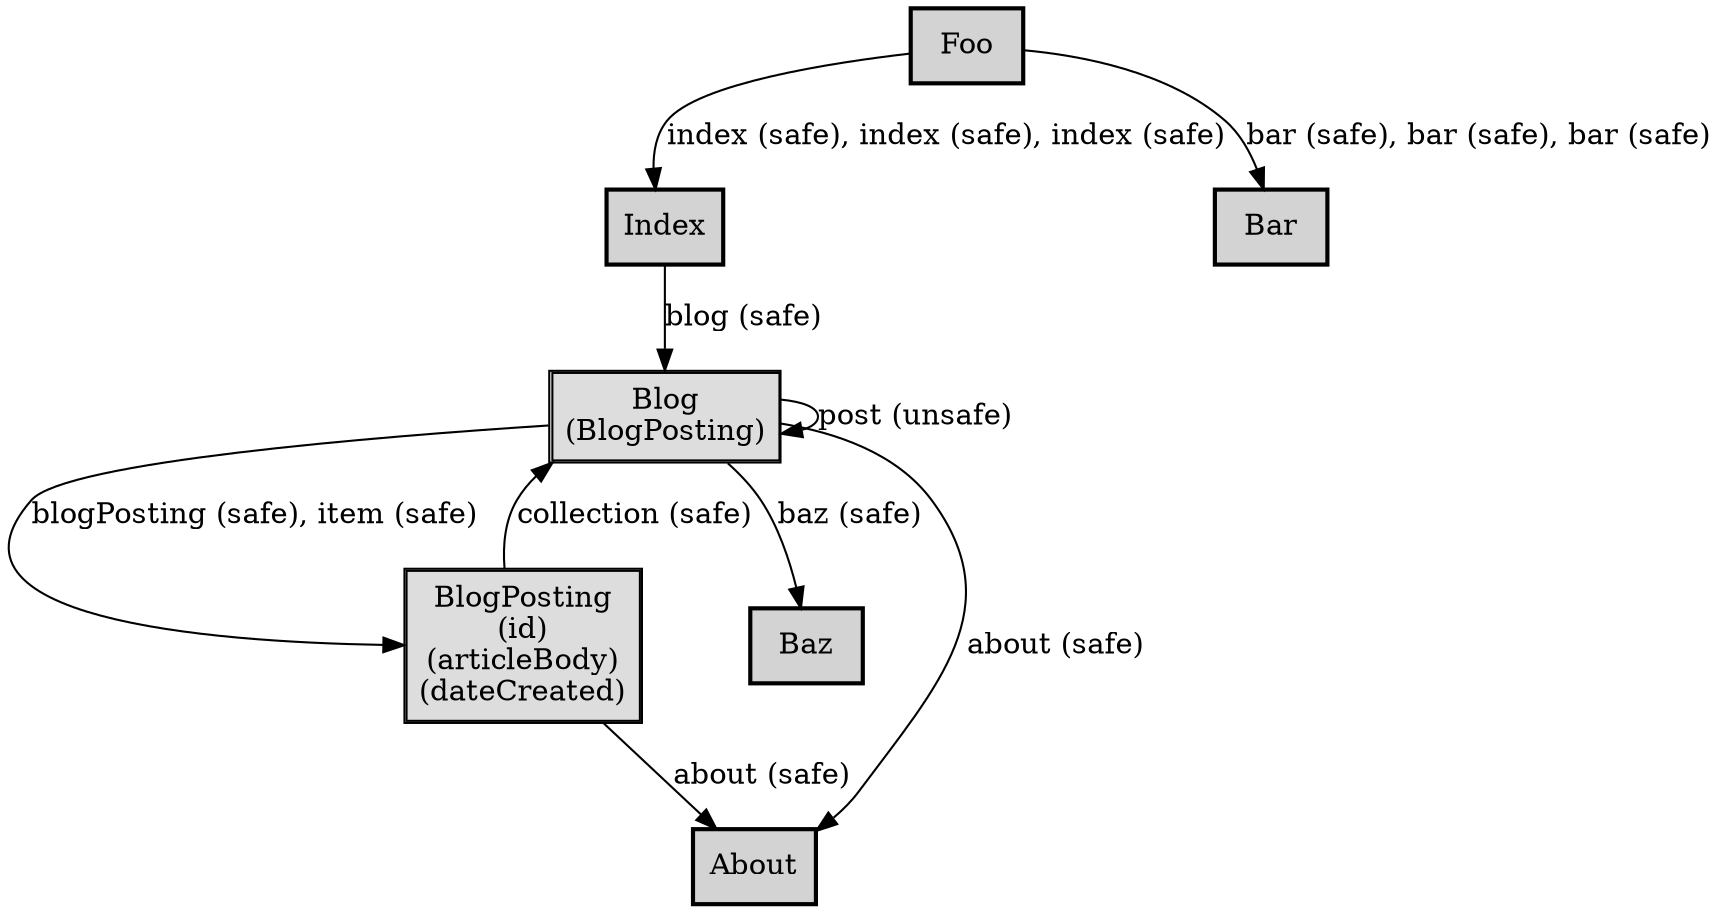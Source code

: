 digraph application_state_diagram {
    node [shape = box, style = "bold,filled"];
Blog [style=solid, margin=0.02, label=<<table cellspacing="0" cellpadding="5" cellborder="1" border="0"><tr>
    <td bgcolor="#dddddd">Blog<br />(BlogPosting)<br /></td>
    </tr></table>>,shape=box
]
BlogPosting [style=solid, margin=0.02, label=<<table cellspacing="0" cellpadding="5" cellborder="1" border="0"><tr>
    <td bgcolor="#dddddd">BlogPosting<br />(id)<br />(articleBody)<br />(dateCreated)<br /></td>
    </tr></table>>,shape=box
]
    Index->Blog [label = "blog (safe)"];
    Blog->BlogPosting [label = "blogPosting (safe), item (safe)"];
    Blog->Blog [label = "post (unsafe)"];
    Foo->Bar [label = "bar (safe), bar (safe), bar (safe)"];
    Foo->Index [label = "index (safe), index (safe), index (safe)"];
    Blog->Baz [label = "baz (safe)"];
    Blog->About [label = "about (safe)"];
    BlogPosting->Blog [label = "collection (safe)"];
    BlogPosting->About [label = "about (safe)"];

}
